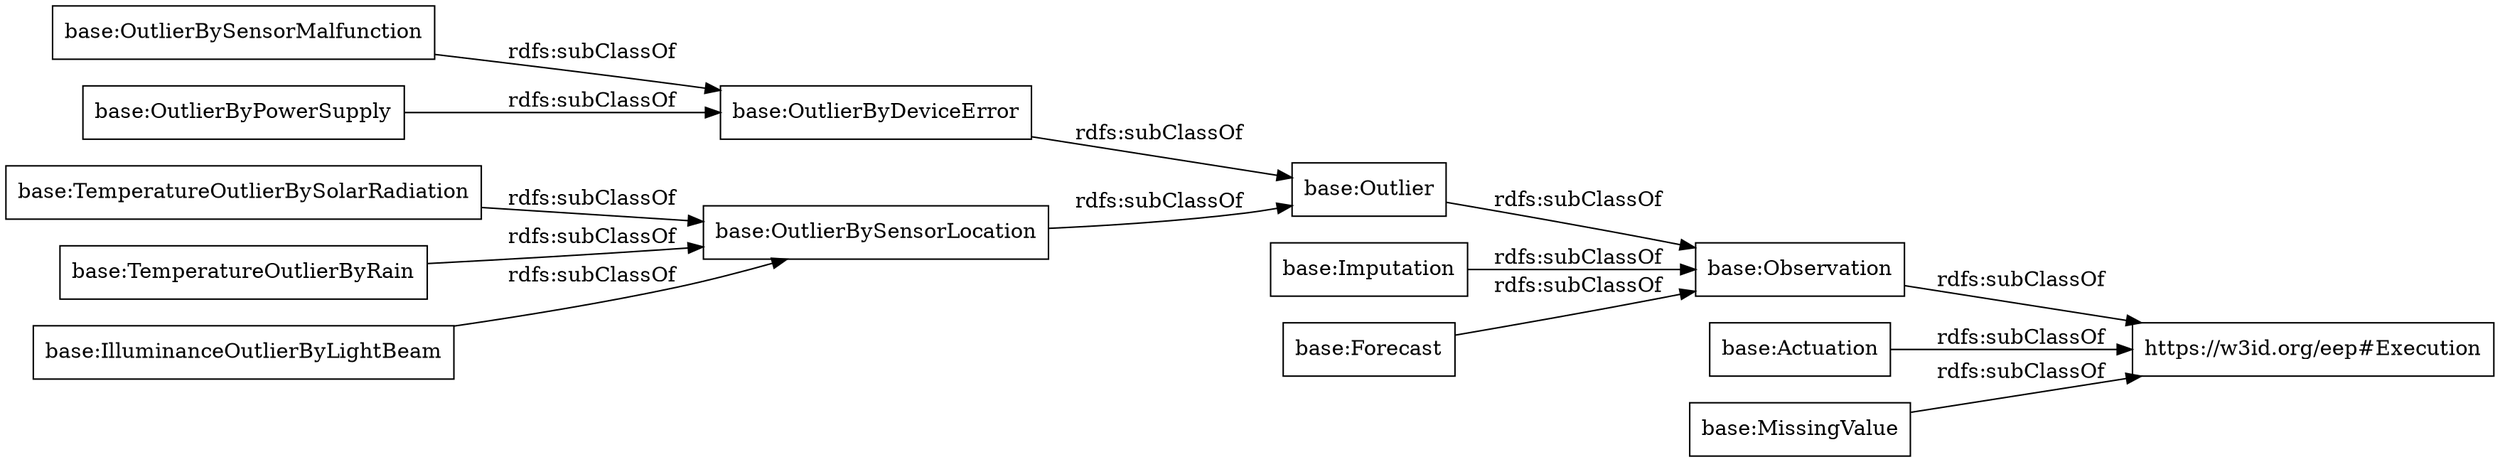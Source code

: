 digraph ar2dtool_diagram { 
rankdir=LR;
size="1000"
node [shape = rectangle, color="black"]; "base:TemperatureOutlierBySolarRadiation" "https://w3id.org/eep#Execution" "base:Actuation" "base:OutlierByPowerSupply" "base:Outlier" "base:Imputation" "base:Forecast" "base:TemperatureOutlierByRain" "base:OutlierBySensorLocation" "base:MissingValue" "base:IlluminanceOutlierByLightBeam" "base:OutlierBySensorMalfunction" "base:OutlierByDeviceError" "base:Observation" ; /*classes style*/
	"base:OutlierBySensorMalfunction" -> "base:OutlierByDeviceError" [ label = "rdfs:subClassOf" ];
	"base:OutlierByDeviceError" -> "base:Outlier" [ label = "rdfs:subClassOf" ];
	"base:Actuation" -> "https://w3id.org/eep#Execution" [ label = "rdfs:subClassOf" ];
	"base:IlluminanceOutlierByLightBeam" -> "base:OutlierBySensorLocation" [ label = "rdfs:subClassOf" ];
	"base:Forecast" -> "base:Observation" [ label = "rdfs:subClassOf" ];
	"base:Imputation" -> "base:Observation" [ label = "rdfs:subClassOf" ];
	"base:Observation" -> "https://w3id.org/eep#Execution" [ label = "rdfs:subClassOf" ];
	"base:TemperatureOutlierBySolarRadiation" -> "base:OutlierBySensorLocation" [ label = "rdfs:subClassOf" ];
	"base:OutlierByPowerSupply" -> "base:OutlierByDeviceError" [ label = "rdfs:subClassOf" ];
	"base:TemperatureOutlierByRain" -> "base:OutlierBySensorLocation" [ label = "rdfs:subClassOf" ];
	"base:MissingValue" -> "https://w3id.org/eep#Execution" [ label = "rdfs:subClassOf" ];
	"base:OutlierBySensorLocation" -> "base:Outlier" [ label = "rdfs:subClassOf" ];
	"base:Outlier" -> "base:Observation" [ label = "rdfs:subClassOf" ];

}
